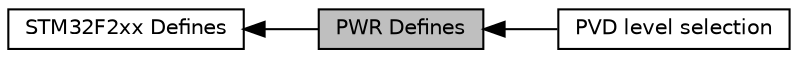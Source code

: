digraph "PWR Defines"
{
  edge [fontname="Helvetica",fontsize="10",labelfontname="Helvetica",labelfontsize="10"];
  node [fontname="Helvetica",fontsize="10",shape=record];
  rankdir=LR;
  Node1 [label="STM32F2xx Defines",height=0.2,width=0.4,color="black", fillcolor="white", style="filled",URL="$group__STM32F2xx__defines.html",tooltip="Defined Constants and Types for the STM32F2xx series. "];
  Node0 [label="PWR Defines",height=0.2,width=0.4,color="black", fillcolor="grey75", style="filled", fontcolor="black"];
  Node2 [label="PVD level selection",height=0.2,width=0.4,color="black", fillcolor="white", style="filled",URL="$group__pwr__pls.html"];
  Node1->Node0 [shape=plaintext, dir="back", style="solid"];
  Node0->Node2 [shape=plaintext, dir="back", style="solid"];
}
